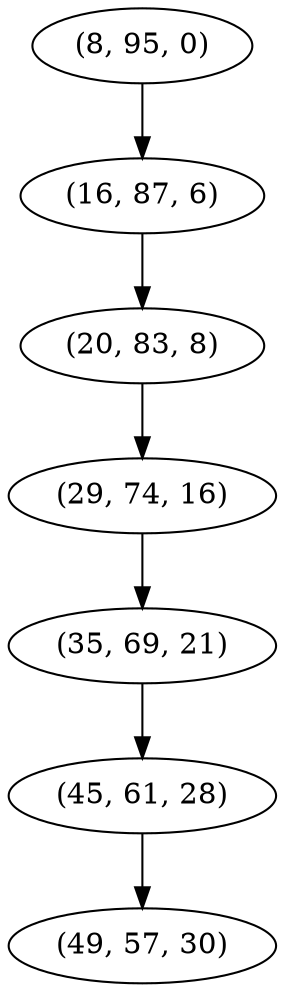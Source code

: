 digraph tree {
    "(8, 95, 0)";
    "(16, 87, 6)";
    "(20, 83, 8)";
    "(29, 74, 16)";
    "(35, 69, 21)";
    "(45, 61, 28)";
    "(49, 57, 30)";
    "(8, 95, 0)" -> "(16, 87, 6)";
    "(16, 87, 6)" -> "(20, 83, 8)";
    "(20, 83, 8)" -> "(29, 74, 16)";
    "(29, 74, 16)" -> "(35, 69, 21)";
    "(35, 69, 21)" -> "(45, 61, 28)";
    "(45, 61, 28)" -> "(49, 57, 30)";
}
